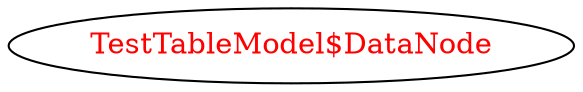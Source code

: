 digraph dependencyGraph {
 concentrate=true;
 ranksep="2.0";
 rankdir="LR"; 
 splines="ortho";
"TestTableModel$DataNode" [fontcolor="red"];
}